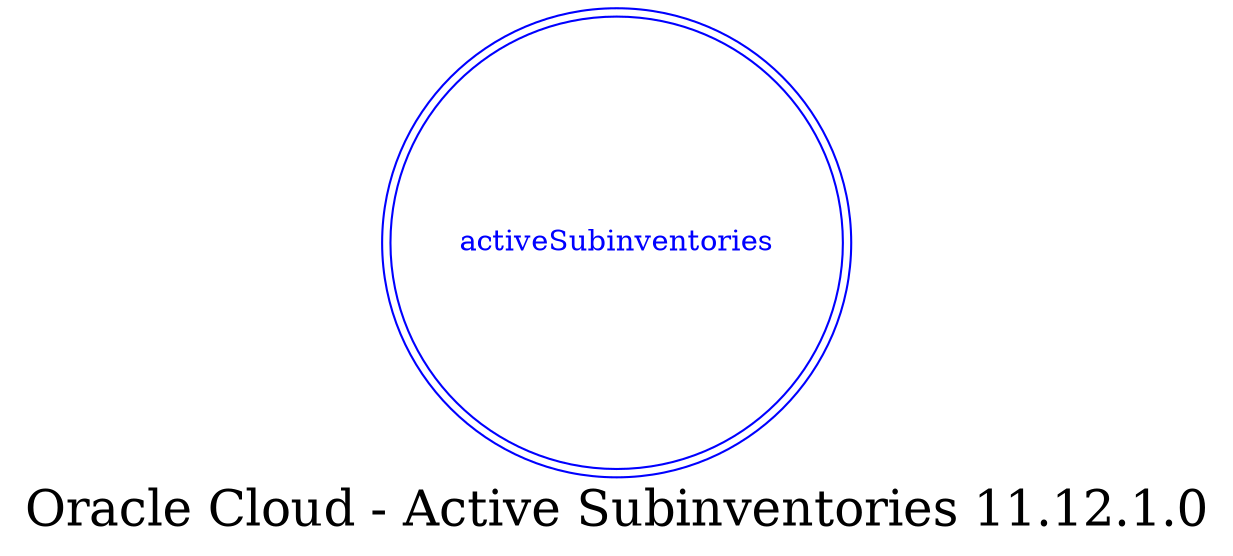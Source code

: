 digraph LexiconGraph {
graph[label="Oracle Cloud - Active Subinventories 11.12.1.0", fontsize=24]
splines=true
"activeSubinventories" [color=blue, fontcolor=blue, shape=doublecircle]
}
